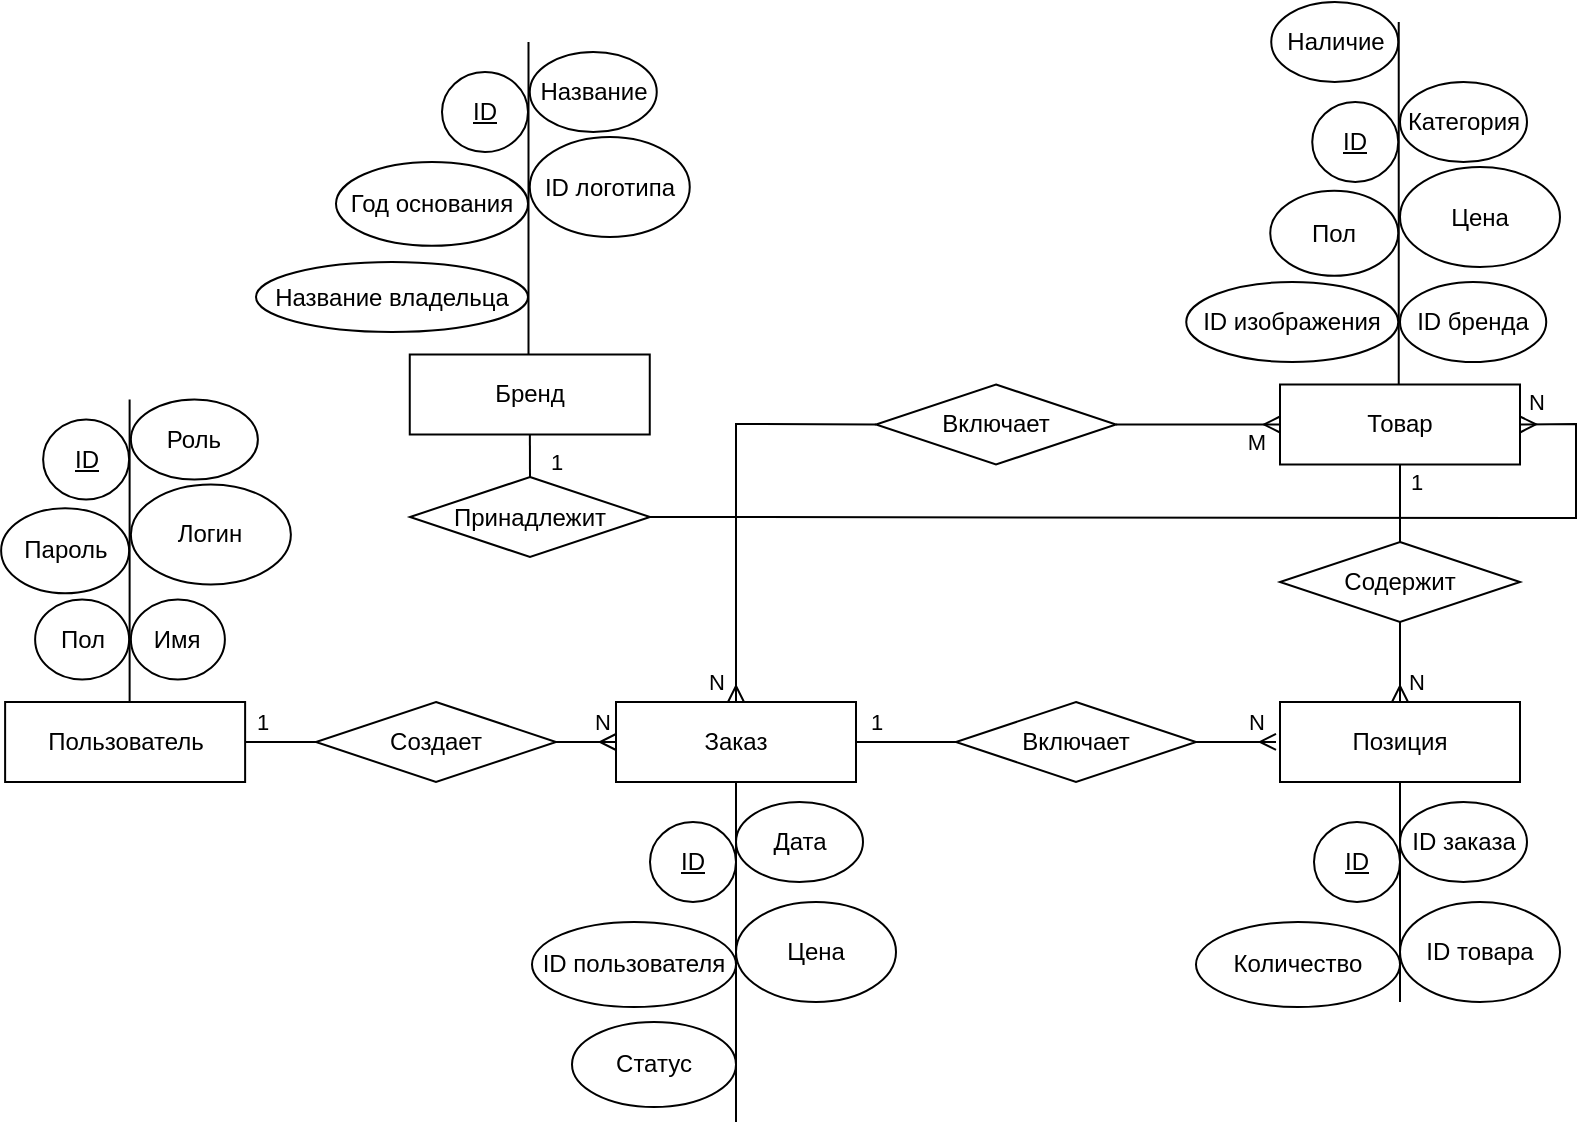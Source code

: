 <mxfile pages="2">
    <diagram id="244mS9zNh_xSva6xnjS1" name="Страница 1">
        <mxGraphModel dx="2263" dy="3136" grid="1" gridSize="10" guides="1" tooltips="1" connect="1" arrows="1" fold="1" page="1" pageScale="1" pageWidth="827" pageHeight="1169" math="0" shadow="0">
            <root>
                <mxCell id="0"/>
                <mxCell id="1" parent="0"/>
                <mxCell id="MEnZoygMXlPPVWilbi8o-27" value="Пользователь" style="whiteSpace=wrap;html=1;align=center;" parent="1" vertex="1">
                    <mxGeometry x="54.56" y="200" width="120" height="40" as="geometry"/>
                </mxCell>
                <mxCell id="12" value="1" style="edgeStyle=none;html=1;exitX=0;exitY=0.5;exitDx=0;exitDy=0;entryX=1;entryY=0.5;entryDx=0;entryDy=0;endArrow=none;endFill=0;" edge="1" parent="1" source="MEnZoygMXlPPVWilbi8o-33" target="MEnZoygMXlPPVWilbi8o-27">
                    <mxGeometry x="0.548" y="-10" relative="1" as="geometry">
                        <mxPoint as="offset"/>
                    </mxGeometry>
                </mxCell>
                <mxCell id="13" value="N" style="edgeStyle=none;html=1;exitX=1;exitY=0.5;exitDx=0;exitDy=0;entryX=0;entryY=0.5;entryDx=0;entryDy=0;endArrow=ERmany;endFill=0;" edge="1" parent="1" source="MEnZoygMXlPPVWilbi8o-33" target="4">
                    <mxGeometry x="0.5" y="10" relative="1" as="geometry">
                        <mxPoint as="offset"/>
                    </mxGeometry>
                </mxCell>
                <mxCell id="MEnZoygMXlPPVWilbi8o-33" value="Создает" style="shape=rhombus;perimeter=rhombusPerimeter;whiteSpace=wrap;html=1;align=center;" parent="1" vertex="1">
                    <mxGeometry x="210" y="200" width="120" height="40" as="geometry"/>
                </mxCell>
                <mxCell id="MEnZoygMXlPPVWilbi8o-36" value="" style="endArrow=none;html=1;rounded=0;entryX=0.5;entryY=1;entryDx=0;entryDy=0;" parent="1" target="4" edge="1">
                    <mxGeometry relative="1" as="geometry">
                        <mxPoint x="420" y="410" as="sourcePoint"/>
                        <mxPoint x="560" y="230" as="targetPoint"/>
                    </mxGeometry>
                </mxCell>
                <mxCell id="MEnZoygMXlPPVWilbi8o-56" value="" style="line;strokeWidth=1;rotatable=0;dashed=0;labelPosition=right;align=left;verticalAlign=middle;spacingTop=0;spacingLeft=6;points=[];portConstraint=eastwest;direction=south;" parent="1" vertex="1">
                    <mxGeometry x="111.81" y="48.75" width="10" height="151.25" as="geometry"/>
                </mxCell>
                <mxCell id="MEnZoygMXlPPVWilbi8o-57" value="ID" style="ellipse;whiteSpace=wrap;html=1;align=center;fontStyle=4;" parent="1" vertex="1">
                    <mxGeometry x="73.56" y="58.75" width="43" height="40" as="geometry"/>
                </mxCell>
                <mxCell id="MEnZoygMXlPPVWilbi8o-77" value="Пароль" style="ellipse;whiteSpace=wrap;html=1;align=center;" parent="1" vertex="1">
                    <mxGeometry x="52.56" y="103.12" width="64" height="42.5" as="geometry"/>
                </mxCell>
                <mxCell id="MEnZoygMXlPPVWilbi8o-79" value="Логин" style="ellipse;whiteSpace=wrap;html=1;align=center;" parent="1" vertex="1">
                    <mxGeometry x="117.44" y="91.25" width="80" height="50" as="geometry"/>
                </mxCell>
                <mxCell id="82KKWr9Kmz71Q_NBfK_r-1" value="Имя" style="ellipse;whiteSpace=wrap;html=1;align=center;" parent="1" vertex="1">
                    <mxGeometry x="117.44" y="148.75" width="47" height="40" as="geometry"/>
                </mxCell>
                <mxCell id="Pl-nD0fmqm1sB9lcYUa6-4" value="Роль" style="ellipse;whiteSpace=wrap;html=1;align=center;" parent="1" vertex="1">
                    <mxGeometry x="117.44" y="48.75" width="63.5" height="40" as="geometry"/>
                </mxCell>
                <mxCell id="2" value="Пол" style="ellipse;whiteSpace=wrap;html=1;align=center;" vertex="1" parent="1">
                    <mxGeometry x="69.56" y="148.75" width="47" height="40" as="geometry"/>
                </mxCell>
                <mxCell id="4" value="Заказ" style="whiteSpace=wrap;html=1;align=center;" vertex="1" parent="1">
                    <mxGeometry x="360" y="200" width="120" height="40" as="geometry"/>
                </mxCell>
                <mxCell id="5" value="ID" style="ellipse;whiteSpace=wrap;html=1;align=center;fontStyle=4;" vertex="1" parent="1">
                    <mxGeometry x="377" y="260" width="43" height="40" as="geometry"/>
                </mxCell>
                <mxCell id="6" value="ID пользователя" style="ellipse;whiteSpace=wrap;html=1;align=center;" vertex="1" parent="1">
                    <mxGeometry x="318" y="310" width="102" height="42.5" as="geometry"/>
                </mxCell>
                <mxCell id="7" value="Цена" style="ellipse;whiteSpace=wrap;html=1;align=center;" vertex="1" parent="1">
                    <mxGeometry x="420" y="300" width="80" height="50" as="geometry"/>
                </mxCell>
                <mxCell id="9" value="Дата" style="ellipse;whiteSpace=wrap;html=1;align=center;" vertex="1" parent="1">
                    <mxGeometry x="420" y="250" width="63.5" height="40" as="geometry"/>
                </mxCell>
                <mxCell id="11" value="Статус" style="ellipse;whiteSpace=wrap;html=1;align=center;" vertex="1" parent="1">
                    <mxGeometry x="338" y="360" width="82" height="42.5" as="geometry"/>
                </mxCell>
                <mxCell id="14" value="" style="endArrow=none;html=1;rounded=0;entryX=0.5;entryY=1;entryDx=0;entryDy=0;" edge="1" parent="1" target="15">
                    <mxGeometry relative="1" as="geometry">
                        <mxPoint x="752" y="350" as="sourcePoint"/>
                        <mxPoint x="892" y="230" as="targetPoint"/>
                    </mxGeometry>
                </mxCell>
                <mxCell id="15" value="Позиция" style="whiteSpace=wrap;html=1;align=center;" vertex="1" parent="1">
                    <mxGeometry x="692" y="200" width="120" height="40" as="geometry"/>
                </mxCell>
                <mxCell id="16" value="ID" style="ellipse;whiteSpace=wrap;html=1;align=center;fontStyle=4;" vertex="1" parent="1">
                    <mxGeometry x="709" y="260" width="43" height="40" as="geometry"/>
                </mxCell>
                <mxCell id="17" value="Количество" style="ellipse;whiteSpace=wrap;html=1;align=center;" vertex="1" parent="1">
                    <mxGeometry x="650" y="310" width="102" height="42.5" as="geometry"/>
                </mxCell>
                <mxCell id="18" value="ID товара" style="ellipse;whiteSpace=wrap;html=1;align=center;" vertex="1" parent="1">
                    <mxGeometry x="752" y="300" width="80" height="50" as="geometry"/>
                </mxCell>
                <mxCell id="19" value="ID заказа" style="ellipse;whiteSpace=wrap;html=1;align=center;" vertex="1" parent="1">
                    <mxGeometry x="752" y="250" width="63.5" height="40" as="geometry"/>
                </mxCell>
                <mxCell id="23" value="1" style="edgeStyle=none;html=1;exitX=0;exitY=0.5;exitDx=0;exitDy=0;entryX=1;entryY=0.5;entryDx=0;entryDy=0;endArrow=none;endFill=0;" edge="1" parent="1" source="21" target="4">
                    <mxGeometry x="0.6" y="-10" relative="1" as="geometry">
                        <mxPoint as="offset"/>
                    </mxGeometry>
                </mxCell>
                <mxCell id="25" value="N" style="edgeStyle=none;html=1;exitX=1;exitY=0.5;exitDx=0;exitDy=0;endArrow=ERmany;endFill=0;" edge="1" parent="1" source="21">
                    <mxGeometry x="0.501" y="10" relative="1" as="geometry">
                        <mxPoint x="690" y="219.941" as="targetPoint"/>
                        <mxPoint as="offset"/>
                    </mxGeometry>
                </mxCell>
                <mxCell id="21" value="Включает" style="shape=rhombus;perimeter=rhombusPerimeter;whiteSpace=wrap;html=1;align=center;" vertex="1" parent="1">
                    <mxGeometry x="530" y="200" width="120" height="40" as="geometry"/>
                </mxCell>
                <mxCell id="26" value="Товар" style="whiteSpace=wrap;html=1;align=center;" vertex="1" parent="1">
                    <mxGeometry x="692" y="41.25" width="120" height="40" as="geometry"/>
                </mxCell>
                <mxCell id="27" value="" style="line;strokeWidth=1;rotatable=0;dashed=0;labelPosition=right;align=left;verticalAlign=middle;spacingTop=0;spacingLeft=6;points=[];portConstraint=eastwest;direction=south;" vertex="1" parent="1">
                    <mxGeometry x="746.37" y="-140" width="10" height="181.25" as="geometry"/>
                </mxCell>
                <mxCell id="28" value="ID" style="ellipse;whiteSpace=wrap;html=1;align=center;fontStyle=4;" vertex="1" parent="1">
                    <mxGeometry x="708.12" y="-100" width="43" height="40" as="geometry"/>
                </mxCell>
                <mxCell id="29" value="Пол" style="ellipse;whiteSpace=wrap;html=1;align=center;" vertex="1" parent="1">
                    <mxGeometry x="687.12" y="-55.63" width="64" height="42.5" as="geometry"/>
                </mxCell>
                <mxCell id="30" value="Цена" style="ellipse;whiteSpace=wrap;html=1;align=center;" vertex="1" parent="1">
                    <mxGeometry x="752" y="-67.5" width="80" height="50" as="geometry"/>
                </mxCell>
                <mxCell id="31" value="ID бренда" style="ellipse;whiteSpace=wrap;html=1;align=center;" vertex="1" parent="1">
                    <mxGeometry x="752" y="-10" width="73.12" height="40" as="geometry"/>
                </mxCell>
                <mxCell id="32" value="Категория" style="ellipse;whiteSpace=wrap;html=1;align=center;" vertex="1" parent="1">
                    <mxGeometry x="752" y="-110" width="63.5" height="40" as="geometry"/>
                </mxCell>
                <mxCell id="33" value="ID изображения" style="ellipse;whiteSpace=wrap;html=1;align=center;" vertex="1" parent="1">
                    <mxGeometry x="645.12" y="-10" width="106" height="40" as="geometry"/>
                </mxCell>
                <mxCell id="34" value="Наличие" style="ellipse;whiteSpace=wrap;html=1;align=center;" vertex="1" parent="1">
                    <mxGeometry x="687.62" y="-150" width="63.5" height="40" as="geometry"/>
                </mxCell>
                <mxCell id="35" value="N" style="edgeStyle=none;html=1;exitX=0;exitY=0.5;exitDx=0;exitDy=0;entryX=0.5;entryY=0;entryDx=0;entryDy=0;endArrow=ERmany;endFill=0;rounded=0;" edge="1" parent="1" source="37" target="4">
                    <mxGeometry x="0.904" y="-10" relative="1" as="geometry">
                        <mxPoint x="484" y="61.25" as="targetPoint"/>
                        <mxPoint as="offset"/>
                        <Array as="points">
                            <mxPoint x="420" y="61"/>
                        </Array>
                    </mxGeometry>
                </mxCell>
                <mxCell id="36" value="M" style="edgeStyle=none;html=1;exitX=1;exitY=0.5;exitDx=0;exitDy=0;endArrow=ERmany;endFill=0;entryX=0;entryY=0.5;entryDx=0;entryDy=0;" edge="1" parent="1" source="37" target="26">
                    <mxGeometry x="0.707" y="-9" relative="1" as="geometry">
                        <mxPoint x="670" y="80" as="targetPoint"/>
                        <mxPoint as="offset"/>
                    </mxGeometry>
                </mxCell>
                <mxCell id="37" value="Включает" style="shape=rhombus;perimeter=rhombusPerimeter;whiteSpace=wrap;html=1;align=center;" vertex="1" parent="1">
                    <mxGeometry x="490" y="41.25" width="120" height="40" as="geometry"/>
                </mxCell>
                <mxCell id="42" value="1" style="edgeStyle=none;rounded=0;html=1;exitX=0.5;exitY=0;exitDx=0;exitDy=0;entryX=0.5;entryY=1;entryDx=0;entryDy=0;endArrow=none;endFill=0;" edge="1" parent="1" source="41" target="26">
                    <mxGeometry x="0.548" y="-8" relative="1" as="geometry">
                        <mxPoint as="offset"/>
                    </mxGeometry>
                </mxCell>
                <mxCell id="43" value="N" style="edgeStyle=none;rounded=0;html=1;exitX=0.5;exitY=1;exitDx=0;exitDy=0;entryX=0.5;entryY=0;entryDx=0;entryDy=0;endArrow=ERmany;endFill=0;" edge="1" parent="1" source="41" target="15">
                    <mxGeometry x="0.5" y="8" relative="1" as="geometry">
                        <mxPoint as="offset"/>
                    </mxGeometry>
                </mxCell>
                <mxCell id="41" value="Содержит" style="shape=rhombus;perimeter=rhombusPerimeter;whiteSpace=wrap;html=1;align=center;" vertex="1" parent="1">
                    <mxGeometry x="692" y="120" width="120" height="40" as="geometry"/>
                </mxCell>
                <mxCell id="44" value="Бренд" style="whiteSpace=wrap;html=1;align=center;" vertex="1" parent="1">
                    <mxGeometry x="256.88" y="26.25" width="120" height="40" as="geometry"/>
                </mxCell>
                <mxCell id="45" value="" style="line;strokeWidth=1;rotatable=0;dashed=0;labelPosition=right;align=left;verticalAlign=middle;spacingTop=0;spacingLeft=6;points=[];portConstraint=eastwest;direction=south;" vertex="1" parent="1">
                    <mxGeometry x="311.25" y="-130" width="10" height="156.25" as="geometry"/>
                </mxCell>
                <mxCell id="46" value="ID" style="ellipse;whiteSpace=wrap;html=1;align=center;fontStyle=4;" vertex="1" parent="1">
                    <mxGeometry x="273" y="-115" width="43" height="40" as="geometry"/>
                </mxCell>
                <mxCell id="47" value="Год основания" style="ellipse;whiteSpace=wrap;html=1;align=center;" vertex="1" parent="1">
                    <mxGeometry x="220" y="-70" width="96" height="41.87" as="geometry"/>
                </mxCell>
                <mxCell id="48" value="ID логотипа" style="ellipse;whiteSpace=wrap;html=1;align=center;" vertex="1" parent="1">
                    <mxGeometry x="316.88" y="-82.5" width="80" height="50" as="geometry"/>
                </mxCell>
                <mxCell id="50" value="Название" style="ellipse;whiteSpace=wrap;html=1;align=center;" vertex="1" parent="1">
                    <mxGeometry x="316.88" y="-125" width="63.5" height="40" as="geometry"/>
                </mxCell>
                <mxCell id="51" value="Название владельца" style="ellipse;whiteSpace=wrap;html=1;align=center;" vertex="1" parent="1">
                    <mxGeometry x="180" y="-20" width="136" height="35" as="geometry"/>
                </mxCell>
                <mxCell id="53" value="1" style="edgeStyle=none;rounded=0;html=1;exitX=0.5;exitY=0;exitDx=0;exitDy=0;endArrow=none;endFill=0;" edge="1" parent="1" source="55" target="44">
                    <mxGeometry x="-0.298" y="-13" relative="1" as="geometry">
                        <mxPoint x="320" y="60" as="targetPoint"/>
                        <mxPoint as="offset"/>
                    </mxGeometry>
                </mxCell>
                <mxCell id="54" value="N" style="edgeStyle=none;rounded=0;html=1;exitX=1;exitY=0.5;exitDx=0;exitDy=0;entryX=1;entryY=0.5;entryDx=0;entryDy=0;endArrow=ERmany;endFill=0;" edge="1" parent="1" source="55" target="26">
                    <mxGeometry x="0.97" y="-11" relative="1" as="geometry">
                        <mxPoint x="317" y="167.5" as="targetPoint"/>
                        <mxPoint as="offset"/>
                        <Array as="points">
                            <mxPoint x="840" y="108"/>
                            <mxPoint x="840" y="61"/>
                        </Array>
                    </mxGeometry>
                </mxCell>
                <mxCell id="55" value="Принадлежит" style="shape=rhombus;perimeter=rhombusPerimeter;whiteSpace=wrap;html=1;align=center;" vertex="1" parent="1">
                    <mxGeometry x="257" y="87.5" width="120" height="40" as="geometry"/>
                </mxCell>
            </root>
        </mxGraphModel>
    </diagram>
</mxfile>

